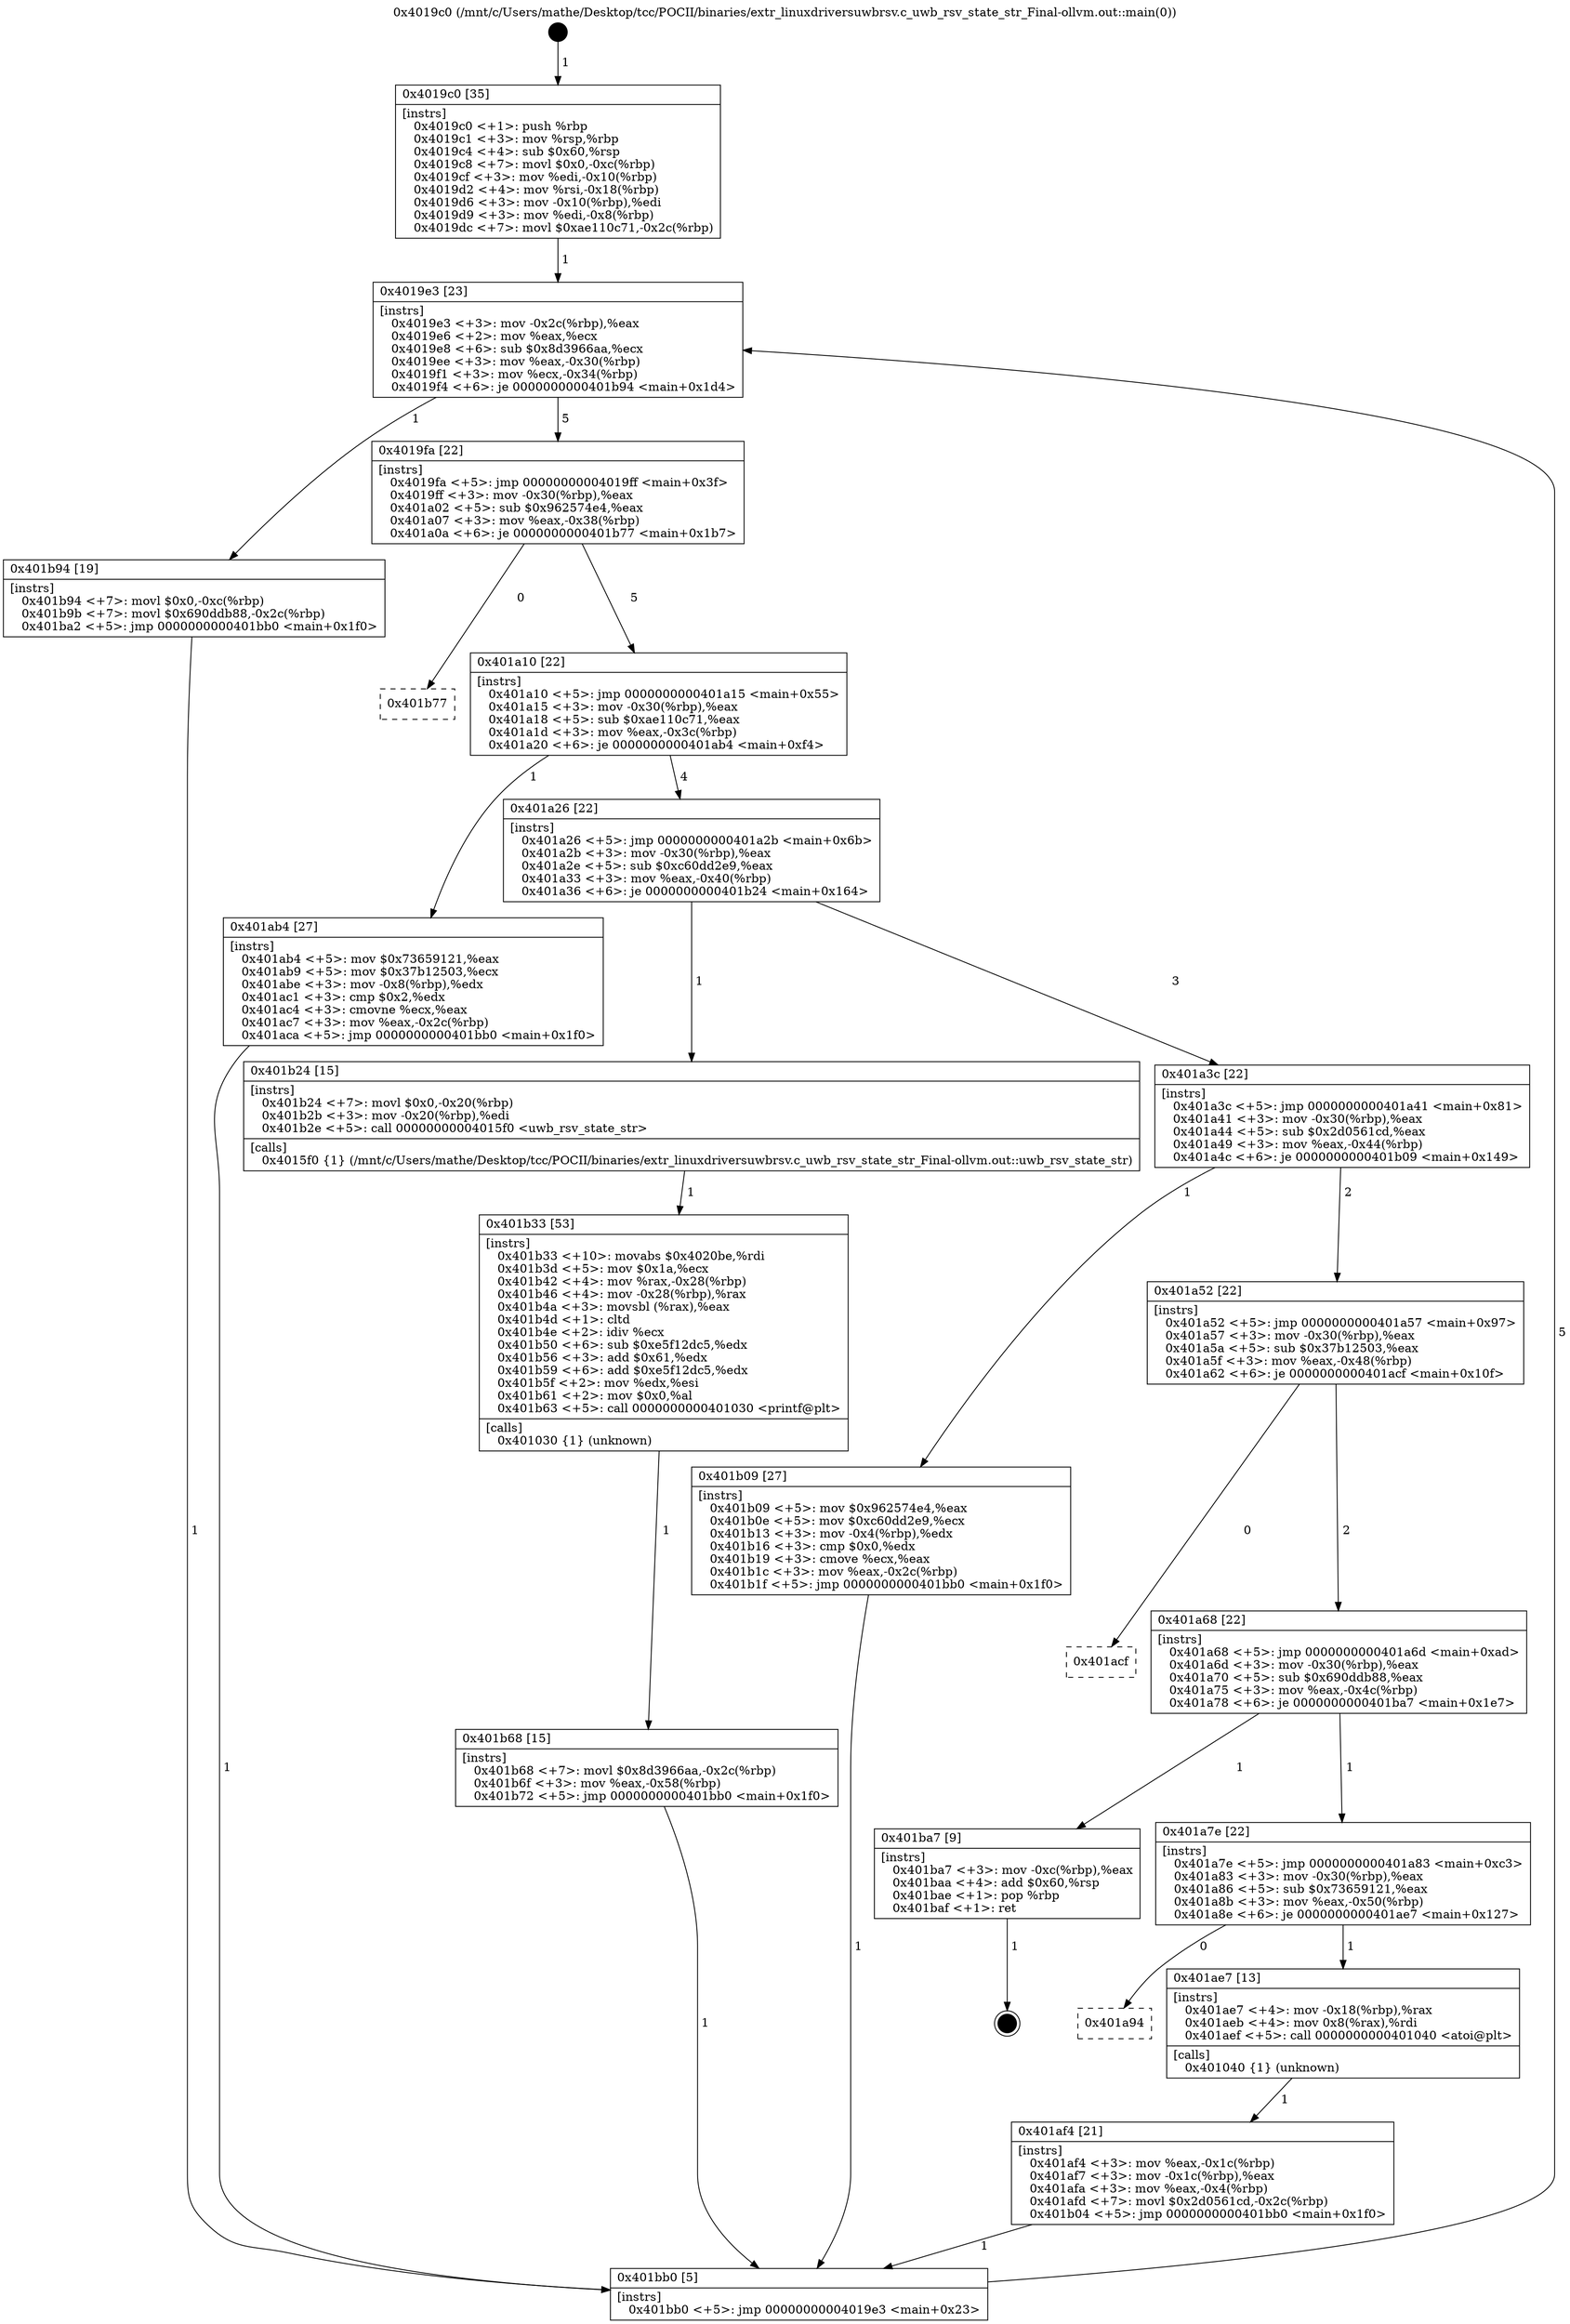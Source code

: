 digraph "0x4019c0" {
  label = "0x4019c0 (/mnt/c/Users/mathe/Desktop/tcc/POCII/binaries/extr_linuxdriversuwbrsv.c_uwb_rsv_state_str_Final-ollvm.out::main(0))"
  labelloc = "t"
  node[shape=record]

  Entry [label="",width=0.3,height=0.3,shape=circle,fillcolor=black,style=filled]
  "0x4019e3" [label="{
     0x4019e3 [23]\l
     | [instrs]\l
     &nbsp;&nbsp;0x4019e3 \<+3\>: mov -0x2c(%rbp),%eax\l
     &nbsp;&nbsp;0x4019e6 \<+2\>: mov %eax,%ecx\l
     &nbsp;&nbsp;0x4019e8 \<+6\>: sub $0x8d3966aa,%ecx\l
     &nbsp;&nbsp;0x4019ee \<+3\>: mov %eax,-0x30(%rbp)\l
     &nbsp;&nbsp;0x4019f1 \<+3\>: mov %ecx,-0x34(%rbp)\l
     &nbsp;&nbsp;0x4019f4 \<+6\>: je 0000000000401b94 \<main+0x1d4\>\l
  }"]
  "0x401b94" [label="{
     0x401b94 [19]\l
     | [instrs]\l
     &nbsp;&nbsp;0x401b94 \<+7\>: movl $0x0,-0xc(%rbp)\l
     &nbsp;&nbsp;0x401b9b \<+7\>: movl $0x690ddb88,-0x2c(%rbp)\l
     &nbsp;&nbsp;0x401ba2 \<+5\>: jmp 0000000000401bb0 \<main+0x1f0\>\l
  }"]
  "0x4019fa" [label="{
     0x4019fa [22]\l
     | [instrs]\l
     &nbsp;&nbsp;0x4019fa \<+5\>: jmp 00000000004019ff \<main+0x3f\>\l
     &nbsp;&nbsp;0x4019ff \<+3\>: mov -0x30(%rbp),%eax\l
     &nbsp;&nbsp;0x401a02 \<+5\>: sub $0x962574e4,%eax\l
     &nbsp;&nbsp;0x401a07 \<+3\>: mov %eax,-0x38(%rbp)\l
     &nbsp;&nbsp;0x401a0a \<+6\>: je 0000000000401b77 \<main+0x1b7\>\l
  }"]
  Exit [label="",width=0.3,height=0.3,shape=circle,fillcolor=black,style=filled,peripheries=2]
  "0x401b77" [label="{
     0x401b77\l
  }", style=dashed]
  "0x401a10" [label="{
     0x401a10 [22]\l
     | [instrs]\l
     &nbsp;&nbsp;0x401a10 \<+5\>: jmp 0000000000401a15 \<main+0x55\>\l
     &nbsp;&nbsp;0x401a15 \<+3\>: mov -0x30(%rbp),%eax\l
     &nbsp;&nbsp;0x401a18 \<+5\>: sub $0xae110c71,%eax\l
     &nbsp;&nbsp;0x401a1d \<+3\>: mov %eax,-0x3c(%rbp)\l
     &nbsp;&nbsp;0x401a20 \<+6\>: je 0000000000401ab4 \<main+0xf4\>\l
  }"]
  "0x401b68" [label="{
     0x401b68 [15]\l
     | [instrs]\l
     &nbsp;&nbsp;0x401b68 \<+7\>: movl $0x8d3966aa,-0x2c(%rbp)\l
     &nbsp;&nbsp;0x401b6f \<+3\>: mov %eax,-0x58(%rbp)\l
     &nbsp;&nbsp;0x401b72 \<+5\>: jmp 0000000000401bb0 \<main+0x1f0\>\l
  }"]
  "0x401ab4" [label="{
     0x401ab4 [27]\l
     | [instrs]\l
     &nbsp;&nbsp;0x401ab4 \<+5\>: mov $0x73659121,%eax\l
     &nbsp;&nbsp;0x401ab9 \<+5\>: mov $0x37b12503,%ecx\l
     &nbsp;&nbsp;0x401abe \<+3\>: mov -0x8(%rbp),%edx\l
     &nbsp;&nbsp;0x401ac1 \<+3\>: cmp $0x2,%edx\l
     &nbsp;&nbsp;0x401ac4 \<+3\>: cmovne %ecx,%eax\l
     &nbsp;&nbsp;0x401ac7 \<+3\>: mov %eax,-0x2c(%rbp)\l
     &nbsp;&nbsp;0x401aca \<+5\>: jmp 0000000000401bb0 \<main+0x1f0\>\l
  }"]
  "0x401a26" [label="{
     0x401a26 [22]\l
     | [instrs]\l
     &nbsp;&nbsp;0x401a26 \<+5\>: jmp 0000000000401a2b \<main+0x6b\>\l
     &nbsp;&nbsp;0x401a2b \<+3\>: mov -0x30(%rbp),%eax\l
     &nbsp;&nbsp;0x401a2e \<+5\>: sub $0xc60dd2e9,%eax\l
     &nbsp;&nbsp;0x401a33 \<+3\>: mov %eax,-0x40(%rbp)\l
     &nbsp;&nbsp;0x401a36 \<+6\>: je 0000000000401b24 \<main+0x164\>\l
  }"]
  "0x401bb0" [label="{
     0x401bb0 [5]\l
     | [instrs]\l
     &nbsp;&nbsp;0x401bb0 \<+5\>: jmp 00000000004019e3 \<main+0x23\>\l
  }"]
  "0x4019c0" [label="{
     0x4019c0 [35]\l
     | [instrs]\l
     &nbsp;&nbsp;0x4019c0 \<+1\>: push %rbp\l
     &nbsp;&nbsp;0x4019c1 \<+3\>: mov %rsp,%rbp\l
     &nbsp;&nbsp;0x4019c4 \<+4\>: sub $0x60,%rsp\l
     &nbsp;&nbsp;0x4019c8 \<+7\>: movl $0x0,-0xc(%rbp)\l
     &nbsp;&nbsp;0x4019cf \<+3\>: mov %edi,-0x10(%rbp)\l
     &nbsp;&nbsp;0x4019d2 \<+4\>: mov %rsi,-0x18(%rbp)\l
     &nbsp;&nbsp;0x4019d6 \<+3\>: mov -0x10(%rbp),%edi\l
     &nbsp;&nbsp;0x4019d9 \<+3\>: mov %edi,-0x8(%rbp)\l
     &nbsp;&nbsp;0x4019dc \<+7\>: movl $0xae110c71,-0x2c(%rbp)\l
  }"]
  "0x401b33" [label="{
     0x401b33 [53]\l
     | [instrs]\l
     &nbsp;&nbsp;0x401b33 \<+10\>: movabs $0x4020be,%rdi\l
     &nbsp;&nbsp;0x401b3d \<+5\>: mov $0x1a,%ecx\l
     &nbsp;&nbsp;0x401b42 \<+4\>: mov %rax,-0x28(%rbp)\l
     &nbsp;&nbsp;0x401b46 \<+4\>: mov -0x28(%rbp),%rax\l
     &nbsp;&nbsp;0x401b4a \<+3\>: movsbl (%rax),%eax\l
     &nbsp;&nbsp;0x401b4d \<+1\>: cltd\l
     &nbsp;&nbsp;0x401b4e \<+2\>: idiv %ecx\l
     &nbsp;&nbsp;0x401b50 \<+6\>: sub $0xe5f12dc5,%edx\l
     &nbsp;&nbsp;0x401b56 \<+3\>: add $0x61,%edx\l
     &nbsp;&nbsp;0x401b59 \<+6\>: add $0xe5f12dc5,%edx\l
     &nbsp;&nbsp;0x401b5f \<+2\>: mov %edx,%esi\l
     &nbsp;&nbsp;0x401b61 \<+2\>: mov $0x0,%al\l
     &nbsp;&nbsp;0x401b63 \<+5\>: call 0000000000401030 \<printf@plt\>\l
     | [calls]\l
     &nbsp;&nbsp;0x401030 \{1\} (unknown)\l
  }"]
  "0x401b24" [label="{
     0x401b24 [15]\l
     | [instrs]\l
     &nbsp;&nbsp;0x401b24 \<+7\>: movl $0x0,-0x20(%rbp)\l
     &nbsp;&nbsp;0x401b2b \<+3\>: mov -0x20(%rbp),%edi\l
     &nbsp;&nbsp;0x401b2e \<+5\>: call 00000000004015f0 \<uwb_rsv_state_str\>\l
     | [calls]\l
     &nbsp;&nbsp;0x4015f0 \{1\} (/mnt/c/Users/mathe/Desktop/tcc/POCII/binaries/extr_linuxdriversuwbrsv.c_uwb_rsv_state_str_Final-ollvm.out::uwb_rsv_state_str)\l
  }"]
  "0x401a3c" [label="{
     0x401a3c [22]\l
     | [instrs]\l
     &nbsp;&nbsp;0x401a3c \<+5\>: jmp 0000000000401a41 \<main+0x81\>\l
     &nbsp;&nbsp;0x401a41 \<+3\>: mov -0x30(%rbp),%eax\l
     &nbsp;&nbsp;0x401a44 \<+5\>: sub $0x2d0561cd,%eax\l
     &nbsp;&nbsp;0x401a49 \<+3\>: mov %eax,-0x44(%rbp)\l
     &nbsp;&nbsp;0x401a4c \<+6\>: je 0000000000401b09 \<main+0x149\>\l
  }"]
  "0x401af4" [label="{
     0x401af4 [21]\l
     | [instrs]\l
     &nbsp;&nbsp;0x401af4 \<+3\>: mov %eax,-0x1c(%rbp)\l
     &nbsp;&nbsp;0x401af7 \<+3\>: mov -0x1c(%rbp),%eax\l
     &nbsp;&nbsp;0x401afa \<+3\>: mov %eax,-0x4(%rbp)\l
     &nbsp;&nbsp;0x401afd \<+7\>: movl $0x2d0561cd,-0x2c(%rbp)\l
     &nbsp;&nbsp;0x401b04 \<+5\>: jmp 0000000000401bb0 \<main+0x1f0\>\l
  }"]
  "0x401b09" [label="{
     0x401b09 [27]\l
     | [instrs]\l
     &nbsp;&nbsp;0x401b09 \<+5\>: mov $0x962574e4,%eax\l
     &nbsp;&nbsp;0x401b0e \<+5\>: mov $0xc60dd2e9,%ecx\l
     &nbsp;&nbsp;0x401b13 \<+3\>: mov -0x4(%rbp),%edx\l
     &nbsp;&nbsp;0x401b16 \<+3\>: cmp $0x0,%edx\l
     &nbsp;&nbsp;0x401b19 \<+3\>: cmove %ecx,%eax\l
     &nbsp;&nbsp;0x401b1c \<+3\>: mov %eax,-0x2c(%rbp)\l
     &nbsp;&nbsp;0x401b1f \<+5\>: jmp 0000000000401bb0 \<main+0x1f0\>\l
  }"]
  "0x401a52" [label="{
     0x401a52 [22]\l
     | [instrs]\l
     &nbsp;&nbsp;0x401a52 \<+5\>: jmp 0000000000401a57 \<main+0x97\>\l
     &nbsp;&nbsp;0x401a57 \<+3\>: mov -0x30(%rbp),%eax\l
     &nbsp;&nbsp;0x401a5a \<+5\>: sub $0x37b12503,%eax\l
     &nbsp;&nbsp;0x401a5f \<+3\>: mov %eax,-0x48(%rbp)\l
     &nbsp;&nbsp;0x401a62 \<+6\>: je 0000000000401acf \<main+0x10f\>\l
  }"]
  "0x401a94" [label="{
     0x401a94\l
  }", style=dashed]
  "0x401acf" [label="{
     0x401acf\l
  }", style=dashed]
  "0x401a68" [label="{
     0x401a68 [22]\l
     | [instrs]\l
     &nbsp;&nbsp;0x401a68 \<+5\>: jmp 0000000000401a6d \<main+0xad\>\l
     &nbsp;&nbsp;0x401a6d \<+3\>: mov -0x30(%rbp),%eax\l
     &nbsp;&nbsp;0x401a70 \<+5\>: sub $0x690ddb88,%eax\l
     &nbsp;&nbsp;0x401a75 \<+3\>: mov %eax,-0x4c(%rbp)\l
     &nbsp;&nbsp;0x401a78 \<+6\>: je 0000000000401ba7 \<main+0x1e7\>\l
  }"]
  "0x401ae7" [label="{
     0x401ae7 [13]\l
     | [instrs]\l
     &nbsp;&nbsp;0x401ae7 \<+4\>: mov -0x18(%rbp),%rax\l
     &nbsp;&nbsp;0x401aeb \<+4\>: mov 0x8(%rax),%rdi\l
     &nbsp;&nbsp;0x401aef \<+5\>: call 0000000000401040 \<atoi@plt\>\l
     | [calls]\l
     &nbsp;&nbsp;0x401040 \{1\} (unknown)\l
  }"]
  "0x401ba7" [label="{
     0x401ba7 [9]\l
     | [instrs]\l
     &nbsp;&nbsp;0x401ba7 \<+3\>: mov -0xc(%rbp),%eax\l
     &nbsp;&nbsp;0x401baa \<+4\>: add $0x60,%rsp\l
     &nbsp;&nbsp;0x401bae \<+1\>: pop %rbp\l
     &nbsp;&nbsp;0x401baf \<+1\>: ret\l
  }"]
  "0x401a7e" [label="{
     0x401a7e [22]\l
     | [instrs]\l
     &nbsp;&nbsp;0x401a7e \<+5\>: jmp 0000000000401a83 \<main+0xc3\>\l
     &nbsp;&nbsp;0x401a83 \<+3\>: mov -0x30(%rbp),%eax\l
     &nbsp;&nbsp;0x401a86 \<+5\>: sub $0x73659121,%eax\l
     &nbsp;&nbsp;0x401a8b \<+3\>: mov %eax,-0x50(%rbp)\l
     &nbsp;&nbsp;0x401a8e \<+6\>: je 0000000000401ae7 \<main+0x127\>\l
  }"]
  Entry -> "0x4019c0" [label=" 1"]
  "0x4019e3" -> "0x401b94" [label=" 1"]
  "0x4019e3" -> "0x4019fa" [label=" 5"]
  "0x401ba7" -> Exit [label=" 1"]
  "0x4019fa" -> "0x401b77" [label=" 0"]
  "0x4019fa" -> "0x401a10" [label=" 5"]
  "0x401b94" -> "0x401bb0" [label=" 1"]
  "0x401a10" -> "0x401ab4" [label=" 1"]
  "0x401a10" -> "0x401a26" [label=" 4"]
  "0x401ab4" -> "0x401bb0" [label=" 1"]
  "0x4019c0" -> "0x4019e3" [label=" 1"]
  "0x401bb0" -> "0x4019e3" [label=" 5"]
  "0x401b68" -> "0x401bb0" [label=" 1"]
  "0x401a26" -> "0x401b24" [label=" 1"]
  "0x401a26" -> "0x401a3c" [label=" 3"]
  "0x401b33" -> "0x401b68" [label=" 1"]
  "0x401a3c" -> "0x401b09" [label=" 1"]
  "0x401a3c" -> "0x401a52" [label=" 2"]
  "0x401b24" -> "0x401b33" [label=" 1"]
  "0x401a52" -> "0x401acf" [label=" 0"]
  "0x401a52" -> "0x401a68" [label=" 2"]
  "0x401b09" -> "0x401bb0" [label=" 1"]
  "0x401a68" -> "0x401ba7" [label=" 1"]
  "0x401a68" -> "0x401a7e" [label=" 1"]
  "0x401af4" -> "0x401bb0" [label=" 1"]
  "0x401a7e" -> "0x401ae7" [label=" 1"]
  "0x401a7e" -> "0x401a94" [label=" 0"]
  "0x401ae7" -> "0x401af4" [label=" 1"]
}
